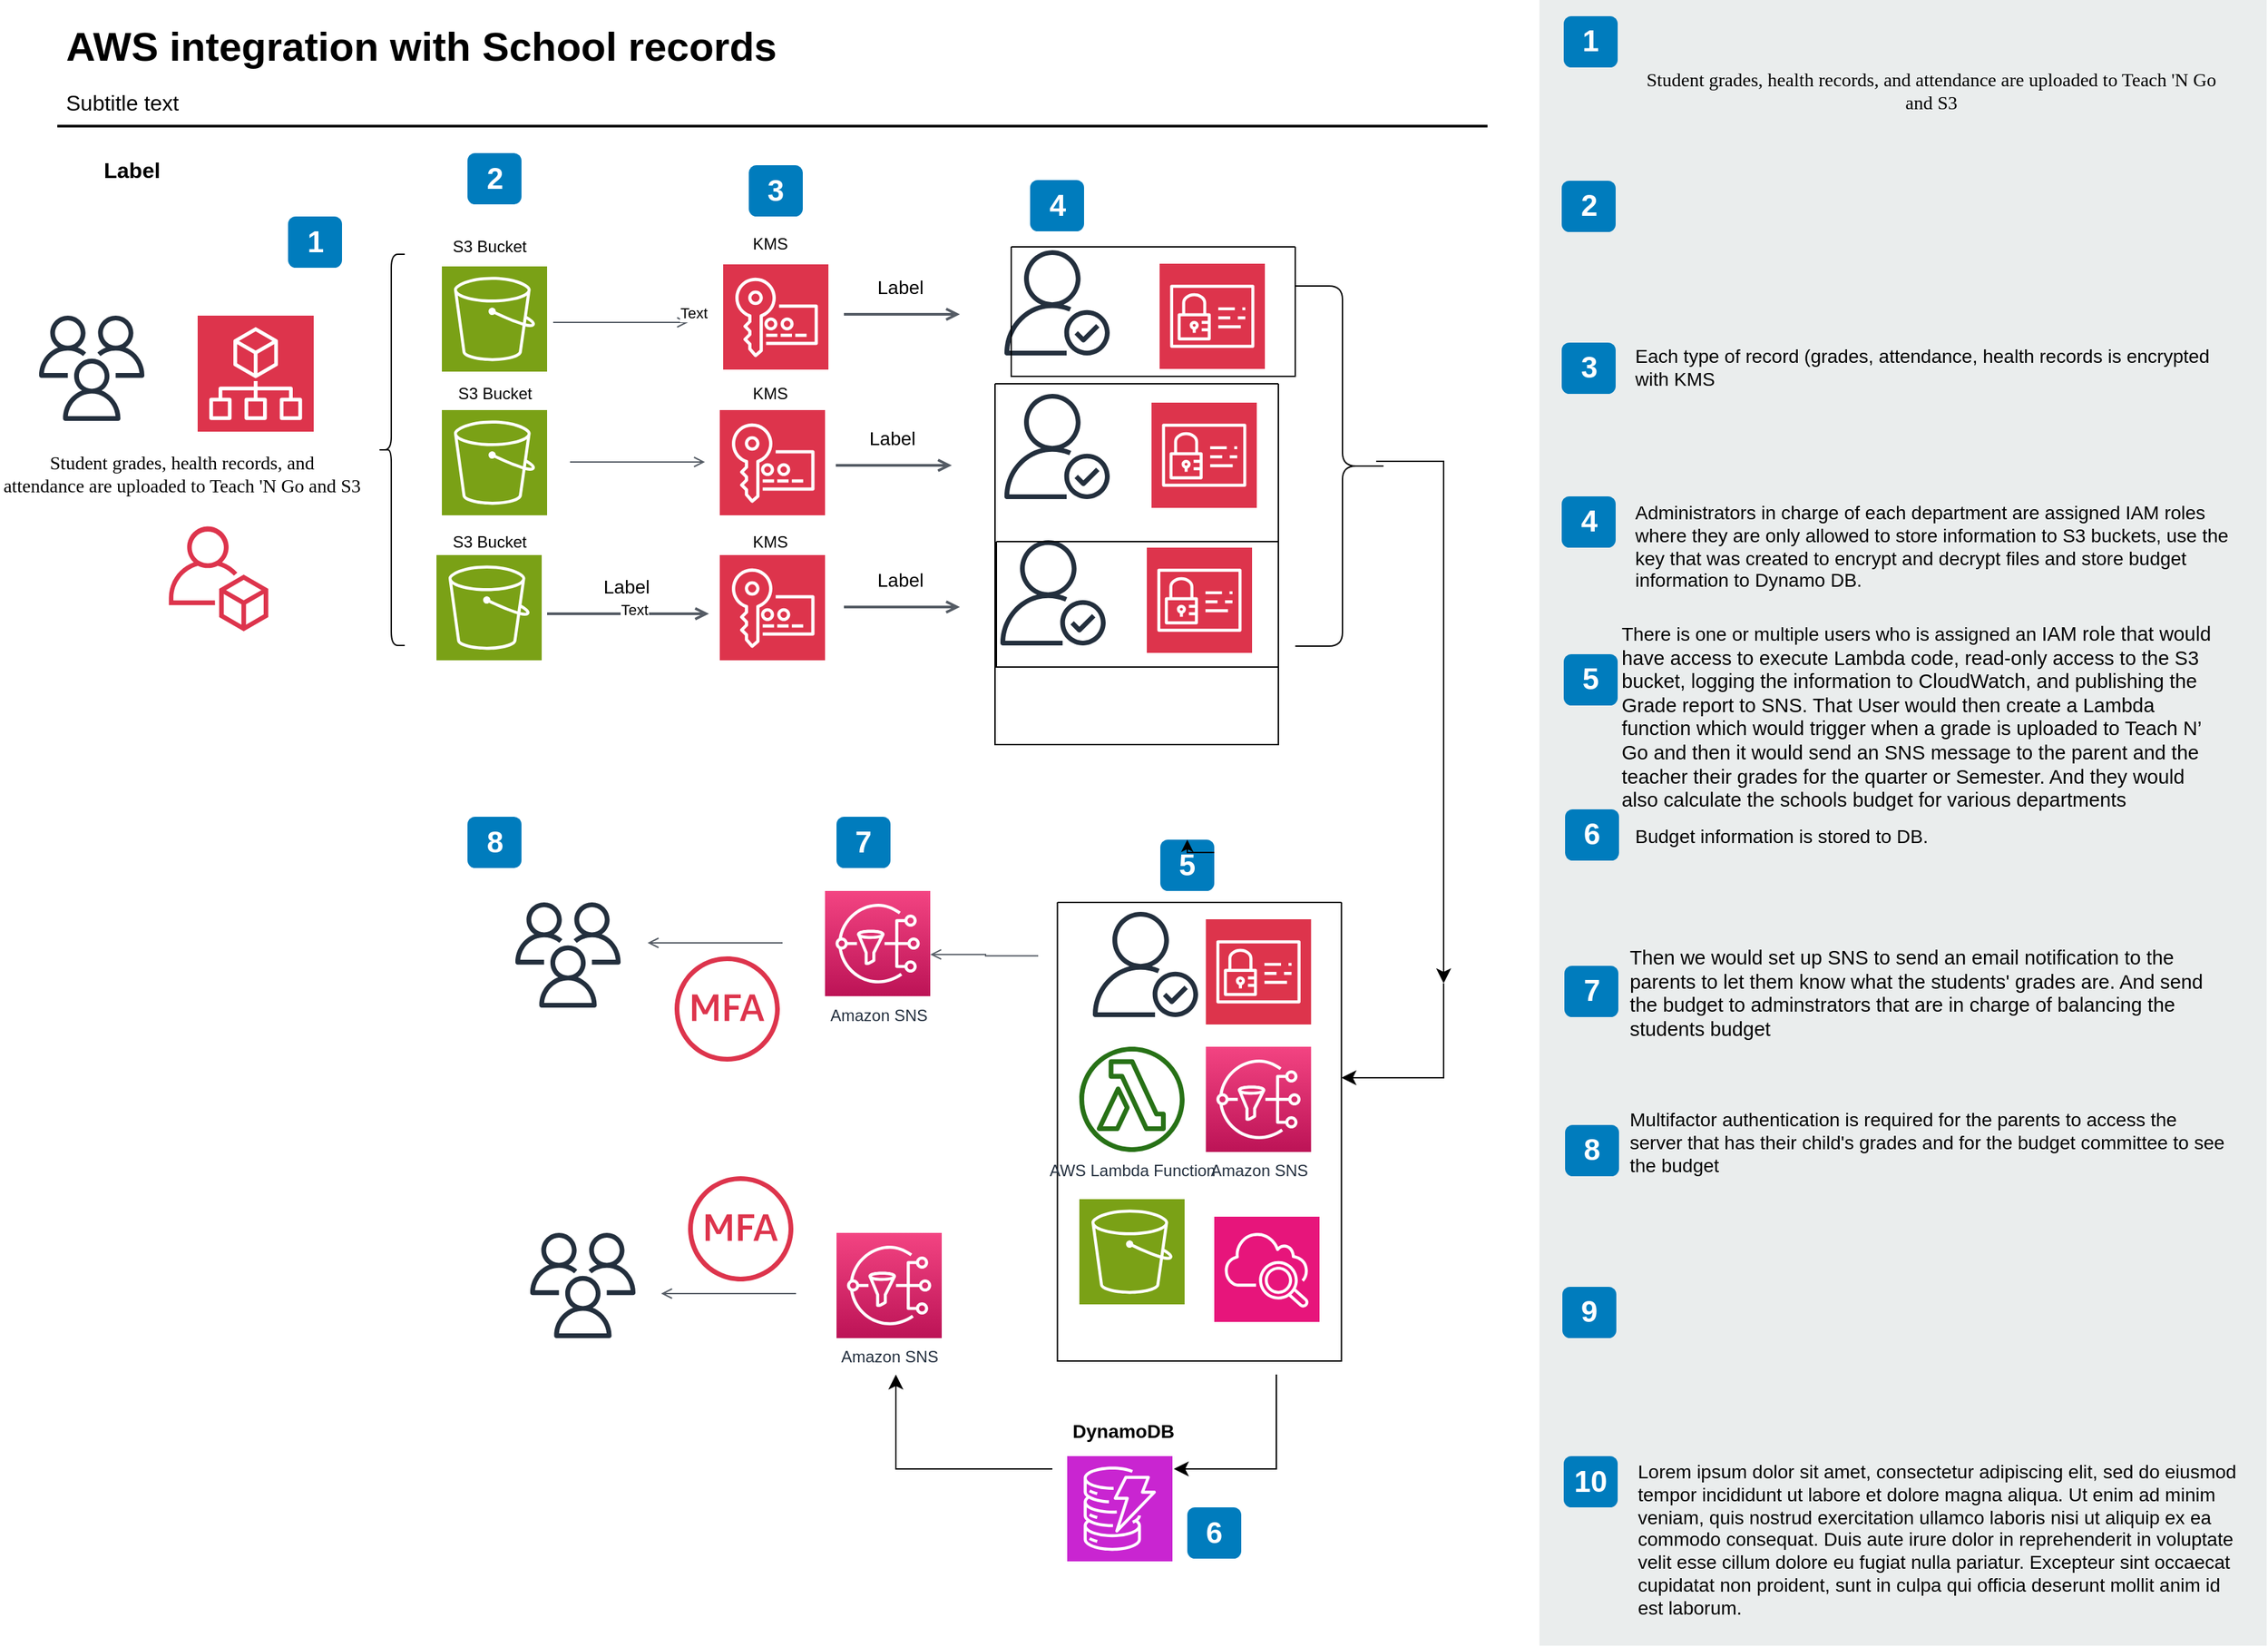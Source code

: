 <mxfile version="24.3.1" type="github">
  <diagram id="Ht1M8jgEwFfnCIfOTk4-" name="Page-1">
    <mxGraphModel dx="1057" dy="593" grid="1" gridSize="10" guides="1" tooltips="1" connect="1" arrows="1" fold="1" page="1" pageScale="1" pageWidth="1169" pageHeight="827" math="0" shadow="0">
      <root>
        <mxCell id="0" />
        <mxCell id="1" parent="0" />
        <mxCell id="-QjtrjUzRDEMRZ5MF8oH-9" value="1" style="rounded=1;whiteSpace=wrap;html=1;fillColor=#007CBD;strokeColor=none;fontColor=#FFFFFF;fontStyle=1;fontSize=22;" parent="1" vertex="1">
          <mxGeometry x="223.5" y="211.5" width="40" height="38" as="geometry" />
        </mxCell>
        <mxCell id="-QjtrjUzRDEMRZ5MF8oH-27" value="2" style="rounded=1;whiteSpace=wrap;html=1;fillColor=#007CBD;strokeColor=none;fontColor=#FFFFFF;fontStyle=1;fontSize=22;" parent="1" vertex="1">
          <mxGeometry x="356.5" y="164.5" width="40" height="38" as="geometry" />
        </mxCell>
        <mxCell id="-QjtrjUzRDEMRZ5MF8oH-29" value="4" style="rounded=1;whiteSpace=wrap;html=1;fillColor=#007CBD;strokeColor=none;fontColor=#FFFFFF;fontStyle=1;fontSize=22;" parent="1" vertex="1">
          <mxGeometry x="773.5" y="184.5" width="40" height="38" as="geometry" />
        </mxCell>
        <mxCell id="-QjtrjUzRDEMRZ5MF8oH-30" value="5" style="rounded=1;whiteSpace=wrap;html=1;fillColor=#007CBD;strokeColor=none;fontColor=#FFFFFF;fontStyle=1;fontSize=22;" parent="1" vertex="1">
          <mxGeometry x="870" y="673.5" width="40" height="38" as="geometry" />
        </mxCell>
        <mxCell id="-QjtrjUzRDEMRZ5MF8oH-31" value="6" style="rounded=1;whiteSpace=wrap;html=1;fillColor=#007CBD;strokeColor=none;fontColor=#FFFFFF;fontStyle=1;fontSize=22;" parent="1" vertex="1">
          <mxGeometry x="890" y="1168.5" width="40" height="38" as="geometry" />
        </mxCell>
        <mxCell id="-QjtrjUzRDEMRZ5MF8oH-32" value="7" style="rounded=1;whiteSpace=wrap;html=1;fillColor=#007CBD;strokeColor=none;fontColor=#FFFFFF;fontStyle=1;fontSize=22;" parent="1" vertex="1">
          <mxGeometry x="630" y="656.5" width="40" height="38" as="geometry" />
        </mxCell>
        <mxCell id="-QjtrjUzRDEMRZ5MF8oH-33" value="8" style="rounded=1;whiteSpace=wrap;html=1;fillColor=#007CBD;strokeColor=none;fontColor=#FFFFFF;fontStyle=1;fontSize=22;" parent="1" vertex="1">
          <mxGeometry x="356.5" y="656.5" width="40" height="38" as="geometry" />
        </mxCell>
        <mxCell id="-QjtrjUzRDEMRZ5MF8oH-47" value="AWS integration with School records" style="text;html=1;resizable=0;points=[];autosize=1;align=left;verticalAlign=top;spacingTop=-4;fontSize=30;fontStyle=1" parent="1" vertex="1">
          <mxGeometry x="56.5" y="64.5" width="510" height="40" as="geometry" />
        </mxCell>
        <mxCell id="-QjtrjUzRDEMRZ5MF8oH-48" value="Subtitle text&lt;br style=&quot;font-size: 16px&quot;&gt;" style="text;html=1;resizable=0;points=[];autosize=1;align=left;verticalAlign=top;spacingTop=-4;fontSize=16;" parent="1" vertex="1">
          <mxGeometry x="56.5" y="114.5" width="100" height="20" as="geometry" />
        </mxCell>
        <mxCell id="-QjtrjUzRDEMRZ5MF8oH-49" value="Label" style="text;html=1;resizable=0;points=[];autosize=1;align=left;verticalAlign=top;spacingTop=-4;fontSize=16;fontStyle=1" parent="1" vertex="1">
          <mxGeometry x="84.5" y="164.5" width="50" height="20" as="geometry" />
        </mxCell>
        <mxCell id="SCVMTBWpLvtzJIhz15lM-1" value="" style="line;strokeWidth=2;html=1;fontSize=14;" parent="1" vertex="1">
          <mxGeometry x="52.5" y="139.5" width="1060" height="10" as="geometry" />
        </mxCell>
        <mxCell id="SCVMTBWpLvtzJIhz15lM-2" value="&lt;span&gt;DynamoDB&lt;/span&gt;" style="text;html=1;resizable=0;points=[];autosize=1;align=left;verticalAlign=top;spacingTop=-4;fontSize=14;fontStyle=1" parent="1" vertex="1">
          <mxGeometry x="802.5" y="1100.5" width="100" height="20" as="geometry" />
        </mxCell>
        <mxCell id="SCVMTBWpLvtzJIhz15lM-5" value="" style="shape=curlyBracket;whiteSpace=wrap;html=1;rounded=1;fontSize=14;" parent="1" vertex="1">
          <mxGeometry x="290" y="239.5" width="20" height="290" as="geometry" />
        </mxCell>
        <mxCell id="SCVMTBWpLvtzJIhz15lM-20" value="&lt;span&gt;Label&lt;/span&gt;" style="edgeStyle=orthogonalEdgeStyle;html=1;endArrow=open;elbow=vertical;startArrow=none;endFill=0;strokeColor=#545B64;rounded=0;fontSize=14;strokeWidth=2;" parent="1" edge="1">
          <mxGeometry x="-0.037" y="20" width="100" relative="1" as="geometry">
            <mxPoint x="635.5" y="284" as="sourcePoint" />
            <mxPoint x="721.5" y="284" as="targetPoint" />
            <mxPoint as="offset" />
            <Array as="points">
              <mxPoint x="677" y="284.5" />
              <mxPoint x="677" y="284.5" />
            </Array>
          </mxGeometry>
        </mxCell>
        <mxCell id="7OVz4w7n9kzEPWy-4BBC-3" value="" style="rounded=0;whiteSpace=wrap;html=1;fillColor=#EAEDED;fontSize=22;fontColor=#FFFFFF;strokeColor=none;labelBackgroundColor=none;" parent="1" vertex="1">
          <mxGeometry x="1151" y="51" width="539" height="1220" as="geometry" />
        </mxCell>
        <mxCell id="7OVz4w7n9kzEPWy-4BBC-4" value="1" style="rounded=1;whiteSpace=wrap;html=1;fillColor=#007CBD;strokeColor=none;fontColor=#FFFFFF;fontStyle=1;fontSize=22;labelBackgroundColor=none;" parent="1" vertex="1">
          <mxGeometry x="1169" y="63" width="40" height="38" as="geometry" />
        </mxCell>
        <mxCell id="7OVz4w7n9kzEPWy-4BBC-5" value="2" style="rounded=1;whiteSpace=wrap;html=1;fillColor=#007CBD;strokeColor=none;fontColor=#FFFFFF;fontStyle=1;fontSize=22;labelBackgroundColor=none;" parent="1" vertex="1">
          <mxGeometry x="1167.5" y="185" width="40" height="38" as="geometry" />
        </mxCell>
        <mxCell id="7OVz4w7n9kzEPWy-4BBC-6" value="3" style="rounded=1;whiteSpace=wrap;html=1;fillColor=#007CBD;strokeColor=none;fontColor=#FFFFFF;fontStyle=1;fontSize=22;labelBackgroundColor=none;" parent="1" vertex="1">
          <mxGeometry x="1167.5" y="305" width="40" height="38" as="geometry" />
        </mxCell>
        <mxCell id="7OVz4w7n9kzEPWy-4BBC-7" value="4" style="rounded=1;whiteSpace=wrap;html=1;fillColor=#007CBD;strokeColor=none;fontColor=#FFFFFF;fontStyle=1;fontSize=22;labelBackgroundColor=none;" parent="1" vertex="1">
          <mxGeometry x="1167.5" y="419" width="40" height="38" as="geometry" />
        </mxCell>
        <mxCell id="7OVz4w7n9kzEPWy-4BBC-8" value="5" style="rounded=1;whiteSpace=wrap;html=1;fillColor=#007CBD;strokeColor=none;fontColor=#FFFFFF;fontStyle=1;fontSize=22;labelBackgroundColor=none;" parent="1" vertex="1">
          <mxGeometry x="1169" y="536" width="40" height="38" as="geometry" />
        </mxCell>
        <mxCell id="7OVz4w7n9kzEPWy-4BBC-9" value="6" style="rounded=1;whiteSpace=wrap;html=1;fillColor=#007CBD;strokeColor=none;fontColor=#FFFFFF;fontStyle=1;fontSize=22;labelBackgroundColor=none;" parent="1" vertex="1">
          <mxGeometry x="1170" y="651" width="40" height="38" as="geometry" />
        </mxCell>
        <mxCell id="7OVz4w7n9kzEPWy-4BBC-10" value="7" style="rounded=1;whiteSpace=wrap;html=1;fillColor=#007CBD;strokeColor=none;fontColor=#FFFFFF;fontStyle=1;fontSize=22;labelBackgroundColor=none;" parent="1" vertex="1">
          <mxGeometry x="1169.5" y="767" width="40" height="38" as="geometry" />
        </mxCell>
        <mxCell id="7OVz4w7n9kzEPWy-4BBC-11" value="8" style="rounded=1;whiteSpace=wrap;html=1;fillColor=#007CBD;strokeColor=none;fontColor=#FFFFFF;fontStyle=1;fontSize=22;labelBackgroundColor=none;" parent="1" vertex="1">
          <mxGeometry x="1170" y="885" width="40" height="38" as="geometry" />
        </mxCell>
        <mxCell id="7OVz4w7n9kzEPWy-4BBC-12" value="9" style="rounded=1;whiteSpace=wrap;html=1;fillColor=#007CBD;strokeColor=none;fontColor=#FFFFFF;fontStyle=1;fontSize=22;labelBackgroundColor=none;" parent="1" vertex="1">
          <mxGeometry x="1168" y="1005" width="40" height="38" as="geometry" />
        </mxCell>
        <mxCell id="7OVz4w7n9kzEPWy-4BBC-15" value="&lt;span&gt;Each type of record (grades, attendance, health records is encrypted with KMS&lt;/span&gt;" style="text;html=1;align=left;verticalAlign=top;spacingTop=-4;fontSize=14;labelBackgroundColor=none;whiteSpace=wrap;" parent="1" vertex="1">
          <mxGeometry x="1219.5" y="303.5" width="450" height="117" as="geometry" />
        </mxCell>
        <mxCell id="7OVz4w7n9kzEPWy-4BBC-16" value="&lt;span&gt;Administrators in charge of each department are assigned IAM roles where they are only allowed to store information to S3 buckets, use the key that was created to encrypt and decrypt files and store budget information to Dynamo DB.&lt;/span&gt;" style="text;html=1;align=left;verticalAlign=top;spacingTop=-4;fontSize=14;labelBackgroundColor=none;whiteSpace=wrap;" parent="1" vertex="1">
          <mxGeometry x="1219.5" y="419.5" width="450" height="121" as="geometry" />
        </mxCell>
        <mxCell id="7OVz4w7n9kzEPWy-4BBC-17" value="&lt;span&gt;Budget information is stored to DB.&lt;/span&gt;" style="text;html=1;align=left;verticalAlign=top;spacingTop=-4;fontSize=14;labelBackgroundColor=none;whiteSpace=wrap;" parent="1" vertex="1">
          <mxGeometry x="1219.5" y="660" width="449" height="114" as="geometry" />
        </mxCell>
        <mxCell id="7OVz4w7n9kzEPWy-4BBC-18" value="There is one or multiple users who is assigned an&amp;nbsp;&lt;span id=&quot;docs-internal-guid-9d03e8c9-7fff-0f1d-37c6-6a2b782afc71&quot;&gt;&lt;span style=&quot;font-size: 11pt; font-family: Arial, sans-serif; background-color: transparent; font-variant-numeric: normal; font-variant-east-asian: normal; font-variant-alternates: normal; font-variant-position: normal; vertical-align: baseline; white-space-collapse: preserve;&quot;&gt;IAM role that would have access to execute Lambda code, read-only access to the S3 bucket, logging the information to CloudWatch, and publishing the Grade report to SNS. &lt;span id=&quot;docs-internal-guid-1c9a9f3d-7fff-fb77-c854-c5d0d0dee06a&quot;&gt;&lt;span style=&quot;font-size: 11pt; background-color: transparent; font-variant-numeric: normal; font-variant-east-asian: normal; font-variant-alternates: normal; font-variant-position: normal; vertical-align: baseline;&quot;&gt;That User would then create a Lambda function which would trigger when a grade is uploaded to Teach N’ Go and then it would send an SNS message to the parent and the teacher their grades for the quarter or Semester. And they would also calculate the schools budget for various departments&lt;/span&gt;&lt;/span&gt;&lt;/span&gt;&lt;/span&gt;" style="text;html=1;align=left;verticalAlign=top;spacingTop=-4;fontSize=14;labelBackgroundColor=none;whiteSpace=wrap;" parent="1" vertex="1">
          <mxGeometry x="1210" y="510" width="450" height="118" as="geometry" />
        </mxCell>
        <mxCell id="7OVz4w7n9kzEPWy-4BBC-20" value="&lt;span id=&quot;docs-internal-guid-ead13b4b-7fff-2b73-a503-989348826185&quot;&gt;&lt;span style=&quot;font-size: 11pt; font-family: Arial, sans-serif; background-color: transparent; font-variant-numeric: normal; font-variant-east-asian: normal; font-variant-alternates: normal; font-variant-position: normal; vertical-align: baseline; white-space-collapse: preserve;&quot;&gt;Then we would set up SNS to send an email notification to the parents to let them know what the students&#39; grades are. And send the budget to adminstrators that are in charge of balancing the students budget&lt;/span&gt;&lt;/span&gt;" style="text;html=1;align=left;verticalAlign=top;spacingTop=-4;fontSize=14;labelBackgroundColor=none;whiteSpace=wrap;" parent="1" vertex="1">
          <mxGeometry x="1216.25" y="750" width="449" height="124" as="geometry" />
        </mxCell>
        <mxCell id="7OVz4w7n9kzEPWy-4BBC-21" value="&lt;span&gt;Multifactor authentication is required for the parents to access the server that has their child&#39;s grades and for the budget committee to see the budget&lt;/span&gt;" style="text;html=1;align=left;verticalAlign=top;spacingTop=-4;fontSize=14;labelBackgroundColor=none;whiteSpace=wrap;" parent="1" vertex="1">
          <mxGeometry x="1216.25" y="870" width="449" height="115" as="geometry" />
        </mxCell>
        <mxCell id="7OVz4w7n9kzEPWy-4BBC-22" value="10" style="rounded=1;whiteSpace=wrap;html=1;fillColor=#007CBD;strokeColor=none;fontColor=#FFFFFF;fontStyle=1;fontSize=22;labelBackgroundColor=none;" parent="1" vertex="1">
          <mxGeometry x="1169" y="1130.5" width="40" height="38" as="geometry" />
        </mxCell>
        <mxCell id="7OVz4w7n9kzEPWy-4BBC-23" value="&lt;span&gt;Lorem ipsum dolor sit amet, consectetur adipiscing elit, sed do eiusmod tempor incididunt ut labore et dolore magna aliqua. Ut enim ad minim veniam, quis nostrud exercitation ullamco laboris nisi ut aliquip ex ea commodo consequat. Duis aute irure dolor in reprehenderit in voluptate velit esse cillum dolore eu fugiat nulla pariatur. Excepteur sint occaecat cupidatat non proident, sunt in culpa qui officia deserunt mollit anim id est laborum.&lt;/span&gt;&lt;br&gt;" style="text;html=1;align=left;verticalAlign=top;spacingTop=-4;fontSize=14;labelBackgroundColor=none;whiteSpace=wrap;" parent="1" vertex="1">
          <mxGeometry x="1221.5" y="1131" width="449" height="115" as="geometry" />
        </mxCell>
        <mxCell id="c9g79a5qnkEs5CTZnJuC-1" value="" style="sketch=0;outlineConnect=0;fontColor=#232F3E;gradientColor=none;fillColor=#232F3D;strokeColor=none;dashed=0;verticalLabelPosition=bottom;verticalAlign=top;align=center;html=1;fontSize=12;fontStyle=0;aspect=fixed;pointerEvents=1;shape=mxgraph.aws4.users;" vertex="1" parent="1">
          <mxGeometry x="39" y="285" width="78" height="78" as="geometry" />
        </mxCell>
        <mxCell id="c9g79a5qnkEs5CTZnJuC-2" value="" style="sketch=0;outlineConnect=0;fontColor=#232F3E;gradientColor=none;fillColor=#232F3D;strokeColor=none;dashed=0;verticalLabelPosition=bottom;verticalAlign=top;align=center;html=1;fontSize=12;fontStyle=0;aspect=fixed;pointerEvents=1;shape=mxgraph.aws4.authenticated_user;" vertex="1" parent="1">
          <mxGeometry x="754.5" y="236.5" width="78" height="78" as="geometry" />
        </mxCell>
        <mxCell id="c9g79a5qnkEs5CTZnJuC-3" value="&lt;font style=&quot;font-size: 14px;&quot; face=&quot;Times New Roman&quot;&gt;Student grades,&amp;nbsp;&lt;span style=&quot;&quot; id=&quot;docs-internal-guid-77e3eec1-7fff-9166-8cb8-4880b1118c94&quot;&gt;&lt;span style=&quot;background-color: transparent; font-variant-numeric: normal; font-variant-east-asian: normal; font-variant-alternates: normal; font-variant-position: normal; vertical-align: baseline; white-space-collapse: preserve;&quot;&gt;health records, and attendance&lt;/span&gt;&lt;/span&gt;&amp;nbsp;are uploaded to Teach &#39;N Go and S3&lt;/font&gt;" style="text;strokeColor=none;align=center;fillColor=none;html=1;verticalAlign=middle;whiteSpace=wrap;rounded=0;" vertex="1" parent="1">
          <mxGeometry x="10" y="377.5" width="270" height="50" as="geometry" />
        </mxCell>
        <mxCell id="c9g79a5qnkEs5CTZnJuC-4" value="" style="sketch=0;points=[[0,0,0],[0.25,0,0],[0.5,0,0],[0.75,0,0],[1,0,0],[0,1,0],[0.25,1,0],[0.5,1,0],[0.75,1,0],[1,1,0],[0,0.25,0],[0,0.5,0],[0,0.75,0],[1,0.25,0],[1,0.5,0],[1,0.75,0]];outlineConnect=0;fontColor=#232F3E;fillColor=#C925D1;strokeColor=#ffffff;dashed=0;verticalLabelPosition=bottom;verticalAlign=top;align=center;html=1;fontSize=12;fontStyle=0;aspect=fixed;shape=mxgraph.aws4.resourceIcon;resIcon=mxgraph.aws4.dynamodb;" vertex="1" parent="1">
          <mxGeometry x="801" y="1130.5" width="78" height="78" as="geometry" />
        </mxCell>
        <mxCell id="c9g79a5qnkEs5CTZnJuC-5" value="" style="sketch=0;points=[[0,0,0],[0.25,0,0],[0.5,0,0],[0.75,0,0],[1,0,0],[0,1,0],[0.25,1,0],[0.5,1,0],[0.75,1,0],[1,1,0],[0,0.25,0],[0,0.5,0],[0,0.75,0],[1,0.25,0],[1,0.5,0],[1,0.75,0]];outlineConnect=0;fontColor=#232F3E;fillColor=#7AA116;strokeColor=#ffffff;dashed=0;verticalLabelPosition=bottom;verticalAlign=top;align=center;html=1;fontSize=12;fontStyle=0;aspect=fixed;shape=mxgraph.aws4.resourceIcon;resIcon=mxgraph.aws4.s3;" vertex="1" parent="1">
          <mxGeometry x="337.5" y="355" width="78" height="78" as="geometry" />
        </mxCell>
        <mxCell id="c9g79a5qnkEs5CTZnJuC-6" value="S3 Bucket" style="text;strokeColor=none;align=center;fillColor=none;html=1;verticalAlign=middle;whiteSpace=wrap;rounded=0;" vertex="1" parent="1">
          <mxGeometry x="342.5" y="437.5" width="60" height="30" as="geometry" />
        </mxCell>
        <mxCell id="c9g79a5qnkEs5CTZnJuC-7" value="" style="sketch=0;points=[[0,0,0],[0.25,0,0],[0.5,0,0],[0.75,0,0],[1,0,0],[0,1,0],[0.25,1,0],[0.5,1,0],[0.75,1,0],[1,1,0],[0,0.25,0],[0,0.5,0],[0,0.75,0],[1,0.25,0],[1,0.5,0],[1,0.75,0]];outlineConnect=0;fontColor=#232F3E;fillColor=#DD344C;strokeColor=#ffffff;dashed=0;verticalLabelPosition=bottom;verticalAlign=top;align=center;html=1;fontSize=12;fontStyle=0;aspect=fixed;shape=mxgraph.aws4.resourceIcon;resIcon=mxgraph.aws4.key_management_service;" vertex="1" parent="1">
          <mxGeometry x="546" y="247" width="78" height="78" as="geometry" />
        </mxCell>
        <mxCell id="c9g79a5qnkEs5CTZnJuC-8" value="" style="sketch=0;points=[[0,0,0],[0.25,0,0],[0.5,0,0],[0.75,0,0],[1,0,0],[0,1,0],[0.25,1,0],[0.5,1,0],[0.75,1,0],[1,1,0],[0,0.25,0],[0,0.5,0],[0,0.75,0],[1,0.25,0],[1,0.5,0],[1,0.75,0]];outlineConnect=0;fontColor=#232F3E;fillColor=#DD344C;strokeColor=#ffffff;dashed=0;verticalLabelPosition=bottom;verticalAlign=top;align=center;html=1;fontSize=12;fontStyle=0;aspect=fixed;shape=mxgraph.aws4.resourceIcon;resIcon=mxgraph.aws4.organizations;" vertex="1" parent="1">
          <mxGeometry x="156.5" y="285" width="86" height="86" as="geometry" />
        </mxCell>
        <mxCell id="c9g79a5qnkEs5CTZnJuC-9" value="KMS" style="text;strokeColor=none;align=center;fillColor=none;html=1;verticalAlign=middle;whiteSpace=wrap;rounded=0;" vertex="1" parent="1">
          <mxGeometry x="550.5" y="437.5" width="60" height="30" as="geometry" />
        </mxCell>
        <mxCell id="c9g79a5qnkEs5CTZnJuC-11" value="" style="sketch=0;points=[[0,0,0],[0.25,0,0],[0.5,0,0],[0.75,0,0],[1,0,0],[0,1,0],[0.25,1,0],[0.5,1,0],[0.75,1,0],[1,1,0],[0,0.25,0],[0,0.5,0],[0,0.75,0],[1,0.25,0],[1,0.5,0],[1,0.75,0]];outlineConnect=0;fontColor=#232F3E;fillColor=#DD344C;strokeColor=#ffffff;dashed=0;verticalLabelPosition=bottom;verticalAlign=top;align=center;html=1;fontSize=12;fontStyle=0;aspect=fixed;shape=mxgraph.aws4.resourceIcon;resIcon=mxgraph.aws4.key_management_service;" vertex="1" parent="1">
          <mxGeometry x="543.5" y="355" width="78" height="78" as="geometry" />
        </mxCell>
        <mxCell id="c9g79a5qnkEs5CTZnJuC-12" value="" style="sketch=0;points=[[0,0,0],[0.25,0,0],[0.5,0,0],[0.75,0,0],[1,0,0],[0,1,0],[0.25,1,0],[0.5,1,0],[0.75,1,0],[1,1,0],[0,0.25,0],[0,0.5,0],[0,0.75,0],[1,0.25,0],[1,0.5,0],[1,0.75,0]];outlineConnect=0;fontColor=#232F3E;fillColor=#7AA116;strokeColor=#ffffff;dashed=0;verticalLabelPosition=bottom;verticalAlign=top;align=center;html=1;fontSize=12;fontStyle=0;aspect=fixed;shape=mxgraph.aws4.resourceIcon;resIcon=mxgraph.aws4.s3;" vertex="1" parent="1">
          <mxGeometry x="337.5" y="248.5" width="78" height="78" as="geometry" />
        </mxCell>
        <mxCell id="c9g79a5qnkEs5CTZnJuC-13" value="" style="sketch=0;points=[[0,0,0],[0.25,0,0],[0.5,0,0],[0.75,0,0],[1,0,0],[0,1,0],[0.25,1,0],[0.5,1,0],[0.75,1,0],[1,1,0],[0,0.25,0],[0,0.5,0],[0,0.75,0],[1,0.25,0],[1,0.5,0],[1,0.75,0]];outlineConnect=0;fontColor=#232F3E;fillColor=#7AA116;strokeColor=#ffffff;dashed=0;verticalLabelPosition=bottom;verticalAlign=top;align=center;html=1;fontSize=12;fontStyle=0;aspect=fixed;shape=mxgraph.aws4.resourceIcon;resIcon=mxgraph.aws4.s3;" vertex="1" parent="1">
          <mxGeometry x="333.5" y="462.5" width="78" height="78" as="geometry" />
        </mxCell>
        <mxCell id="c9g79a5qnkEs5CTZnJuC-17" value="S3 Bucket" style="text;strokeColor=none;align=center;fillColor=none;html=1;verticalAlign=middle;whiteSpace=wrap;rounded=0;" vertex="1" parent="1">
          <mxGeometry x="346.5" y="327.5" width="60" height="30" as="geometry" />
        </mxCell>
        <mxCell id="c9g79a5qnkEs5CTZnJuC-18" value="S3 Bucket" style="text;strokeColor=none;align=center;fillColor=none;html=1;verticalAlign=middle;whiteSpace=wrap;rounded=0;" vertex="1" parent="1">
          <mxGeometry x="342.5" y="218.5" width="60" height="30" as="geometry" />
        </mxCell>
        <mxCell id="c9g79a5qnkEs5CTZnJuC-19" value="" style="sketch=0;points=[[0,0,0],[0.25,0,0],[0.5,0,0],[0.75,0,0],[1,0,0],[0,1,0],[0.25,1,0],[0.5,1,0],[0.75,1,0],[1,1,0],[0,0.25,0],[0,0.5,0],[0,0.75,0],[1,0.25,0],[1,0.5,0],[1,0.75,0]];outlineConnect=0;fontColor=#232F3E;fillColor=#DD344C;strokeColor=#ffffff;dashed=0;verticalLabelPosition=bottom;verticalAlign=top;align=center;html=1;fontSize=12;fontStyle=0;aspect=fixed;shape=mxgraph.aws4.resourceIcon;resIcon=mxgraph.aws4.key_management_service;" vertex="1" parent="1">
          <mxGeometry x="543.5" y="462.5" width="78" height="78" as="geometry" />
        </mxCell>
        <mxCell id="c9g79a5qnkEs5CTZnJuC-21" value="KMS" style="text;strokeColor=none;align=center;fillColor=none;html=1;verticalAlign=middle;whiteSpace=wrap;rounded=0;" vertex="1" parent="1">
          <mxGeometry x="550.5" y="327.5" width="60" height="30" as="geometry" />
        </mxCell>
        <mxCell id="c9g79a5qnkEs5CTZnJuC-22" value="KMS" style="text;strokeColor=none;align=center;fillColor=none;html=1;verticalAlign=middle;whiteSpace=wrap;rounded=0;" vertex="1" parent="1">
          <mxGeometry x="550.5" y="217" width="60" height="30" as="geometry" />
        </mxCell>
        <mxCell id="c9g79a5qnkEs5CTZnJuC-23" value="" style="edgeStyle=orthogonalEdgeStyle;html=1;endArrow=open;elbow=vertical;startArrow=none;endFill=0;strokeColor=#545B64;rounded=0;" edge="1" parent="1">
          <mxGeometry width="100" relative="1" as="geometry">
            <mxPoint x="432.5" y="393.5" as="sourcePoint" />
            <mxPoint x="532.5" y="393.5" as="targetPoint" />
          </mxGeometry>
        </mxCell>
        <mxCell id="c9g79a5qnkEs5CTZnJuC-24" value="" style="edgeStyle=orthogonalEdgeStyle;html=1;endArrow=open;elbow=vertical;startArrow=none;endFill=0;strokeColor=#545B64;rounded=0;" edge="1" parent="1">
          <mxGeometry width="100" relative="1" as="geometry">
            <mxPoint x="420" y="290" as="sourcePoint" />
            <mxPoint x="520" y="290" as="targetPoint" />
          </mxGeometry>
        </mxCell>
        <mxCell id="c9g79a5qnkEs5CTZnJuC-25" value="Text" style="edgeLabel;html=1;align=center;verticalAlign=middle;resizable=0;points=[];" vertex="1" connectable="0" parent="c9g79a5qnkEs5CTZnJuC-24">
          <mxGeometry x="1" y="8" relative="1" as="geometry">
            <mxPoint x="4" y="1" as="offset" />
          </mxGeometry>
        </mxCell>
        <mxCell id="c9g79a5qnkEs5CTZnJuC-28" value="&lt;span&gt;Label&lt;/span&gt;" style="edgeStyle=orthogonalEdgeStyle;html=1;endArrow=open;elbow=vertical;startArrow=none;endFill=0;strokeColor=#545B64;rounded=0;fontSize=14;strokeWidth=2;" edge="1" parent="1">
          <mxGeometry x="-0.037" y="20" width="100" relative="1" as="geometry">
            <mxPoint x="415.5" y="506" as="sourcePoint" />
            <mxPoint x="535.5" y="506" as="targetPoint" />
            <mxPoint as="offset" />
          </mxGeometry>
        </mxCell>
        <mxCell id="c9g79a5qnkEs5CTZnJuC-29" value="Text" style="edgeLabel;html=1;align=center;verticalAlign=middle;resizable=0;points=[];" vertex="1" connectable="0" parent="c9g79a5qnkEs5CTZnJuC-28">
          <mxGeometry x="0.075" y="3" relative="1" as="geometry">
            <mxPoint as="offset" />
          </mxGeometry>
        </mxCell>
        <mxCell id="c9g79a5qnkEs5CTZnJuC-30" value="&lt;span&gt;Label&lt;/span&gt;" style="edgeStyle=orthogonalEdgeStyle;html=1;endArrow=open;elbow=vertical;startArrow=none;endFill=0;strokeColor=#545B64;rounded=0;fontSize=14;strokeWidth=2;" edge="1" parent="1">
          <mxGeometry x="-0.037" y="20" width="100" relative="1" as="geometry">
            <mxPoint x="635.5" y="501" as="sourcePoint" />
            <mxPoint x="721.5" y="501" as="targetPoint" />
            <mxPoint as="offset" />
            <Array as="points">
              <mxPoint x="677" y="501.5" />
              <mxPoint x="677" y="501.5" />
            </Array>
          </mxGeometry>
        </mxCell>
        <mxCell id="c9g79a5qnkEs5CTZnJuC-31" value="&lt;span&gt;Label&lt;/span&gt;" style="edgeStyle=orthogonalEdgeStyle;html=1;endArrow=open;elbow=vertical;startArrow=none;endFill=0;strokeColor=#545B64;rounded=0;fontSize=14;strokeWidth=2;" edge="1" parent="1">
          <mxGeometry x="-0.037" y="20" width="100" relative="1" as="geometry">
            <mxPoint x="629.5" y="396" as="sourcePoint" />
            <mxPoint x="715.5" y="396" as="targetPoint" />
            <mxPoint as="offset" />
            <Array as="points">
              <mxPoint x="670" y="396" />
              <mxPoint x="670" y="396" />
            </Array>
          </mxGeometry>
        </mxCell>
        <mxCell id="-QjtrjUzRDEMRZ5MF8oH-28" value="3" style="rounded=1;whiteSpace=wrap;html=1;fillColor=#007CBD;strokeColor=none;fontColor=#FFFFFF;fontStyle=1;fontSize=22;" parent="1" vertex="1">
          <mxGeometry x="565" y="173.5" width="40" height="38" as="geometry" />
        </mxCell>
        <mxCell id="c9g79a5qnkEs5CTZnJuC-33" value="" style="sketch=0;outlineConnect=0;fontColor=#232F3E;gradientColor=none;fillColor=#232F3D;strokeColor=none;dashed=0;verticalLabelPosition=bottom;verticalAlign=top;align=center;html=1;fontSize=12;fontStyle=0;aspect=fixed;pointerEvents=1;shape=mxgraph.aws4.authenticated_user;" vertex="1" parent="1">
          <mxGeometry x="754.5" y="343" width="78" height="78" as="geometry" />
        </mxCell>
        <mxCell id="c9g79a5qnkEs5CTZnJuC-34" value="" style="sketch=0;outlineConnect=0;fontColor=#232F3E;gradientColor=none;fillColor=#232F3D;strokeColor=none;dashed=0;verticalLabelPosition=bottom;verticalAlign=top;align=center;html=1;fontSize=12;fontStyle=0;aspect=fixed;pointerEvents=1;shape=mxgraph.aws4.authenticated_user;" vertex="1" parent="1">
          <mxGeometry x="751.5" y="451.5" width="78" height="78" as="geometry" />
        </mxCell>
        <mxCell id="c9g79a5qnkEs5CTZnJuC-38" value="" style="swimlane;startSize=0;" vertex="1" parent="1">
          <mxGeometry x="793.75" y="720" width="210.5" height="340" as="geometry" />
        </mxCell>
        <mxCell id="c9g79a5qnkEs5CTZnJuC-10" value="" style="sketch=0;points=[[0,0,0],[0.25,0,0],[0.5,0,0],[0.75,0,0],[1,0,0],[0,1,0],[0.25,1,0],[0.5,1,0],[0.75,1,0],[1,1,0],[0,0.25,0],[0,0.5,0],[0,0.75,0],[1,0.25,0],[1,0.5,0],[1,0.75,0]];outlineConnect=0;fontColor=#232F3E;fillColor=#DD344C;strokeColor=#ffffff;dashed=0;verticalLabelPosition=bottom;verticalAlign=top;align=center;html=1;fontSize=12;fontStyle=0;aspect=fixed;shape=mxgraph.aws4.resourceIcon;resIcon=mxgraph.aws4.identity_and_access_management;" vertex="1" parent="c9g79a5qnkEs5CTZnJuC-38">
          <mxGeometry x="110" y="12.5" width="78" height="78" as="geometry" />
        </mxCell>
        <mxCell id="c9g79a5qnkEs5CTZnJuC-49" value="" style="sketch=0;outlineConnect=0;fontColor=#232F3E;gradientColor=none;fillColor=#232F3D;strokeColor=none;dashed=0;verticalLabelPosition=bottom;verticalAlign=top;align=center;html=1;fontSize=12;fontStyle=0;aspect=fixed;pointerEvents=1;shape=mxgraph.aws4.authenticated_user;" vertex="1" parent="c9g79a5qnkEs5CTZnJuC-38">
          <mxGeometry x="26.25" y="7" width="78" height="78" as="geometry" />
        </mxCell>
        <mxCell id="-QjtrjUzRDEMRZ5MF8oH-11" value="AWS Lambda Function" style="outlineConnect=0;fontColor=#232F3E;gradientColor=none;fillColor=#277116;strokeColor=none;dashed=0;verticalLabelPosition=bottom;verticalAlign=top;align=center;html=1;fontSize=12;fontStyle=0;aspect=fixed;pointerEvents=1;shape=mxgraph.aws4.lambda_function;" parent="c9g79a5qnkEs5CTZnJuC-38" vertex="1">
          <mxGeometry x="16.25" y="107" width="78" height="78" as="geometry" />
        </mxCell>
        <mxCell id="-QjtrjUzRDEMRZ5MF8oH-24" value="Amazon SNS" style="outlineConnect=0;fontColor=#232F3E;gradientColor=#F34482;gradientDirection=north;fillColor=#BC1356;strokeColor=#ffffff;dashed=0;verticalLabelPosition=bottom;verticalAlign=top;align=center;html=1;fontSize=12;fontStyle=0;aspect=fixed;shape=mxgraph.aws4.resourceIcon;resIcon=mxgraph.aws4.sns;" parent="c9g79a5qnkEs5CTZnJuC-38" vertex="1">
          <mxGeometry x="110" y="107" width="78" height="78" as="geometry" />
        </mxCell>
        <mxCell id="c9g79a5qnkEs5CTZnJuC-52" value="" style="sketch=0;points=[[0,0,0],[0.25,0,0],[0.5,0,0],[0.75,0,0],[1,0,0],[0,1,0],[0.25,1,0],[0.5,1,0],[0.75,1,0],[1,1,0],[0,0.25,0],[0,0.5,0],[0,0.75,0],[1,0.25,0],[1,0.5,0],[1,0.75,0]];outlineConnect=0;fontColor=#232F3E;fillColor=#7AA116;strokeColor=#ffffff;dashed=0;verticalLabelPosition=bottom;verticalAlign=top;align=center;html=1;fontSize=12;fontStyle=0;aspect=fixed;shape=mxgraph.aws4.resourceIcon;resIcon=mxgraph.aws4.s3;" vertex="1" parent="c9g79a5qnkEs5CTZnJuC-38">
          <mxGeometry x="16.25" y="220" width="78" height="78" as="geometry" />
        </mxCell>
        <mxCell id="c9g79a5qnkEs5CTZnJuC-53" value="" style="sketch=0;points=[[0,0,0],[0.25,0,0],[0.5,0,0],[0.75,0,0],[1,0,0],[0,1,0],[0.25,1,0],[0.5,1,0],[0.75,1,0],[1,1,0],[0,0.25,0],[0,0.5,0],[0,0.75,0],[1,0.25,0],[1,0.5,0],[1,0.75,0]];points=[[0,0,0],[0.25,0,0],[0.5,0,0],[0.75,0,0],[1,0,0],[0,1,0],[0.25,1,0],[0.5,1,0],[0.75,1,0],[1,1,0],[0,0.25,0],[0,0.5,0],[0,0.75,0],[1,0.25,0],[1,0.5,0],[1,0.75,0]];outlineConnect=0;fontColor=#232F3E;fillColor=#E7157B;strokeColor=#ffffff;dashed=0;verticalLabelPosition=bottom;verticalAlign=top;align=center;html=1;fontSize=12;fontStyle=0;aspect=fixed;shape=mxgraph.aws4.resourceIcon;resIcon=mxgraph.aws4.cloudwatch_2;" vertex="1" parent="c9g79a5qnkEs5CTZnJuC-38">
          <mxGeometry x="116.25" y="233" width="78" height="78" as="geometry" />
        </mxCell>
        <mxCell id="c9g79a5qnkEs5CTZnJuC-41" value="" style="sketch=0;points=[[0,0,0],[0.25,0,0],[0.5,0,0],[0.75,0,0],[1,0,0],[0,1,0],[0.25,1,0],[0.5,1,0],[0.75,1,0],[1,1,0],[0,0.25,0],[0,0.5,0],[0,0.75,0],[1,0.25,0],[1,0.5,0],[1,0.75,0]];outlineConnect=0;fontColor=#232F3E;fillColor=#DD344C;strokeColor=#ffffff;dashed=0;verticalLabelPosition=bottom;verticalAlign=top;align=center;html=1;fontSize=12;fontStyle=0;aspect=fixed;shape=mxgraph.aws4.resourceIcon;resIcon=mxgraph.aws4.identity_and_access_management;" vertex="1" parent="1">
          <mxGeometry x="863.5" y="349.5" width="78" height="78" as="geometry" />
        </mxCell>
        <mxCell id="c9g79a5qnkEs5CTZnJuC-42" value="" style="sketch=0;points=[[0,0,0],[0.25,0,0],[0.5,0,0],[0.75,0,0],[1,0,0],[0,1,0],[0.25,1,0],[0.5,1,0],[0.75,1,0],[1,1,0],[0,0.25,0],[0,0.5,0],[0,0.75,0],[1,0.25,0],[1,0.5,0],[1,0.75,0]];outlineConnect=0;fontColor=#232F3E;fillColor=#DD344C;strokeColor=#ffffff;dashed=0;verticalLabelPosition=bottom;verticalAlign=top;align=center;html=1;fontSize=12;fontStyle=0;aspect=fixed;shape=mxgraph.aws4.resourceIcon;resIcon=mxgraph.aws4.identity_and_access_management;" vertex="1" parent="1">
          <mxGeometry x="860" y="457" width="78" height="78" as="geometry" />
        </mxCell>
        <mxCell id="c9g79a5qnkEs5CTZnJuC-43" value="" style="swimlane;startSize=0;" vertex="1" parent="1">
          <mxGeometry x="747.5" y="335.5" width="210" height="267.5" as="geometry" />
        </mxCell>
        <mxCell id="c9g79a5qnkEs5CTZnJuC-44" value="" style="swimlane;startSize=0;" vertex="1" parent="c9g79a5qnkEs5CTZnJuC-43">
          <mxGeometry x="1" y="117" width="209" height="93" as="geometry" />
        </mxCell>
        <mxCell id="c9g79a5qnkEs5CTZnJuC-46" value="" style="shape=curlyBracket;whiteSpace=wrap;html=1;rounded=1;flipH=1;labelPosition=right;verticalLabelPosition=middle;align=left;verticalAlign=middle;" vertex="1" parent="1">
          <mxGeometry x="970" y="263" width="70" height="267" as="geometry" />
        </mxCell>
        <mxCell id="c9g79a5qnkEs5CTZnJuC-48" value="" style="edgeStyle=segmentEdgeStyle;endArrow=classic;html=1;curved=0;rounded=0;endSize=8;startSize=8;" edge="1" parent="1">
          <mxGeometry width="50" height="50" relative="1" as="geometry">
            <mxPoint x="1030" y="393" as="sourcePoint" />
            <mxPoint x="1080" y="780" as="targetPoint" />
          </mxGeometry>
        </mxCell>
        <mxCell id="c9g79a5qnkEs5CTZnJuC-50" value="" style="swimlane;startSize=0;" vertex="1" parent="1">
          <mxGeometry x="759.5" y="234" width="210.5" height="96" as="geometry" />
        </mxCell>
        <mxCell id="c9g79a5qnkEs5CTZnJuC-51" value="" style="sketch=0;points=[[0,0,0],[0.25,0,0],[0.5,0,0],[0.75,0,0],[1,0,0],[0,1,0],[0.25,1,0],[0.5,1,0],[0.75,1,0],[1,1,0],[0,0.25,0],[0,0.5,0],[0,0.75,0],[1,0.25,0],[1,0.5,0],[1,0.75,0]];outlineConnect=0;fontColor=#232F3E;fillColor=#DD344C;strokeColor=#ffffff;dashed=0;verticalLabelPosition=bottom;verticalAlign=top;align=center;html=1;fontSize=12;fontStyle=0;aspect=fixed;shape=mxgraph.aws4.resourceIcon;resIcon=mxgraph.aws4.identity_and_access_management;" vertex="1" parent="c9g79a5qnkEs5CTZnJuC-50">
          <mxGeometry x="110" y="12.5" width="78" height="78" as="geometry" />
        </mxCell>
        <mxCell id="c9g79a5qnkEs5CTZnJuC-54" value="Amazon SNS" style="outlineConnect=0;fontColor=#232F3E;gradientColor=#F34482;gradientDirection=north;fillColor=#BC1356;strokeColor=#ffffff;dashed=0;verticalLabelPosition=bottom;verticalAlign=top;align=center;html=1;fontSize=12;fontStyle=0;aspect=fixed;shape=mxgraph.aws4.resourceIcon;resIcon=mxgraph.aws4.sns;" vertex="1" parent="1">
          <mxGeometry x="621.5" y="711.5" width="78" height="78" as="geometry" />
        </mxCell>
        <mxCell id="c9g79a5qnkEs5CTZnJuC-55" value="Amazon SNS" style="outlineConnect=0;fontColor=#232F3E;gradientColor=#F34482;gradientDirection=north;fillColor=#BC1356;strokeColor=#ffffff;dashed=0;verticalLabelPosition=bottom;verticalAlign=top;align=center;html=1;fontSize=12;fontStyle=0;aspect=fixed;shape=mxgraph.aws4.resourceIcon;resIcon=mxgraph.aws4.sns;" vertex="1" parent="1">
          <mxGeometry x="630" y="965" width="78" height="78" as="geometry" />
        </mxCell>
        <mxCell id="c9g79a5qnkEs5CTZnJuC-57" value="" style="edgeStyle=orthogonalEdgeStyle;html=1;endArrow=none;elbow=vertical;startArrow=open;startFill=0;strokeColor=#545B64;rounded=0;" edge="1" parent="1">
          <mxGeometry width="100" relative="1" as="geometry">
            <mxPoint x="490" y="750" as="sourcePoint" />
            <mxPoint x="590" y="750" as="targetPoint" />
          </mxGeometry>
        </mxCell>
        <mxCell id="c9g79a5qnkEs5CTZnJuC-58" value="" style="edgeStyle=orthogonalEdgeStyle;html=1;endArrow=none;elbow=vertical;startArrow=open;startFill=0;strokeColor=#545B64;rounded=0;" edge="1" parent="1">
          <mxGeometry width="100" relative="1" as="geometry">
            <mxPoint x="500" y="1010" as="sourcePoint" />
            <mxPoint x="600" y="1010" as="targetPoint" />
          </mxGeometry>
        </mxCell>
        <mxCell id="c9g79a5qnkEs5CTZnJuC-59" value="" style="sketch=0;outlineConnect=0;fontColor=#232F3E;gradientColor=none;fillColor=#232F3D;strokeColor=none;dashed=0;verticalLabelPosition=bottom;verticalAlign=top;align=center;html=1;fontSize=12;fontStyle=0;aspect=fixed;pointerEvents=1;shape=mxgraph.aws4.users;" vertex="1" parent="1">
          <mxGeometry x="392" y="720" width="78" height="78" as="geometry" />
        </mxCell>
        <mxCell id="c9g79a5qnkEs5CTZnJuC-60" value="" style="sketch=0;outlineConnect=0;fontColor=#232F3E;gradientColor=none;fillColor=#232F3D;strokeColor=none;dashed=0;verticalLabelPosition=bottom;verticalAlign=top;align=center;html=1;fontSize=12;fontStyle=0;aspect=fixed;pointerEvents=1;shape=mxgraph.aws4.users;" vertex="1" parent="1">
          <mxGeometry x="403" y="965" width="78" height="78" as="geometry" />
        </mxCell>
        <mxCell id="c9g79a5qnkEs5CTZnJuC-61" value="" style="sketch=0;outlineConnect=0;fontColor=#232F3E;gradientColor=none;fillColor=#DD344C;strokeColor=none;dashed=0;verticalLabelPosition=bottom;verticalAlign=top;align=center;html=1;fontSize=12;fontStyle=0;aspect=fixed;pointerEvents=1;shape=mxgraph.aws4.mfa_token;" vertex="1" parent="1">
          <mxGeometry x="510" y="760" width="78" height="78" as="geometry" />
        </mxCell>
        <mxCell id="c9g79a5qnkEs5CTZnJuC-62" value="" style="sketch=0;outlineConnect=0;fontColor=#232F3E;gradientColor=none;fillColor=#DD344C;strokeColor=none;dashed=0;verticalLabelPosition=bottom;verticalAlign=top;align=center;html=1;fontSize=12;fontStyle=0;aspect=fixed;pointerEvents=1;shape=mxgraph.aws4.mfa_token;" vertex="1" parent="1">
          <mxGeometry x="520" y="923" width="78" height="78" as="geometry" />
        </mxCell>
        <mxCell id="c9g79a5qnkEs5CTZnJuC-66" value="" style="sketch=0;outlineConnect=0;fontColor=#232F3E;gradientColor=none;fillColor=#DD344C;strokeColor=none;dashed=0;verticalLabelPosition=bottom;verticalAlign=top;align=center;html=1;fontSize=12;fontStyle=0;aspect=fixed;pointerEvents=1;shape=mxgraph.aws4.organizations_account;" vertex="1" parent="1">
          <mxGeometry x="135" y="441" width="74" height="78" as="geometry" />
        </mxCell>
        <mxCell id="c9g79a5qnkEs5CTZnJuC-69" value="&lt;span style=&quot;font-family: &amp;quot;Times New Roman&amp;quot;; font-size: 14px;&quot;&gt;Student grades,&amp;nbsp;&lt;/span&gt;&lt;span style=&quot;font-family: &amp;quot;Times New Roman&amp;quot;; font-size: 14px;&quot; id=&quot;docs-internal-guid-77e3eec1-7fff-9166-8cb8-4880b1118c94&quot;&gt;&lt;span style=&quot;background-color: transparent; font-variant-numeric: normal; font-variant-east-asian: normal; font-variant-alternates: normal; font-variant-position: normal; vertical-align: baseline; white-space-collapse: preserve;&quot;&gt;health records, and attendance&lt;/span&gt;&lt;/span&gt;&lt;span style=&quot;font-family: &amp;quot;Times New Roman&amp;quot;; font-size: 14px;&quot;&gt;&amp;nbsp;are uploaded to Teach &#39;N Go and S3&lt;/span&gt;" style="text;html=1;align=center;verticalAlign=middle;whiteSpace=wrap;rounded=0;" vertex="1" parent="1">
          <mxGeometry x="1221.5" y="67" width="438.5" height="103" as="geometry" />
        </mxCell>
        <mxCell id="c9g79a5qnkEs5CTZnJuC-70" value="" style="edgeStyle=segmentEdgeStyle;endArrow=classic;html=1;curved=0;rounded=0;endSize=8;startSize=8;" edge="1" parent="1" target="c9g79a5qnkEs5CTZnJuC-38">
          <mxGeometry width="50" height="50" relative="1" as="geometry">
            <mxPoint x="1080" y="780" as="sourcePoint" />
            <mxPoint x="1040" y="850" as="targetPoint" />
            <Array as="points">
              <mxPoint x="1080" y="850" />
            </Array>
          </mxGeometry>
        </mxCell>
        <mxCell id="c9g79a5qnkEs5CTZnJuC-71" value="" style="edgeStyle=segmentEdgeStyle;endArrow=classic;html=1;curved=0;rounded=0;endSize=8;startSize=8;" edge="1" parent="1">
          <mxGeometry width="50" height="50" relative="1" as="geometry">
            <mxPoint x="956" y="1070" as="sourcePoint" />
            <mxPoint x="880" y="1140" as="targetPoint" />
            <Array as="points">
              <mxPoint x="956" y="1140" />
            </Array>
          </mxGeometry>
        </mxCell>
        <mxCell id="c9g79a5qnkEs5CTZnJuC-73" value="" style="edgeStyle=segmentEdgeStyle;endArrow=classic;html=1;curved=0;rounded=0;endSize=8;startSize=8;" edge="1" parent="1">
          <mxGeometry width="50" height="50" relative="1" as="geometry">
            <mxPoint x="790" y="1140" as="sourcePoint" />
            <mxPoint x="674" y="1070" as="targetPoint" />
            <Array as="points">
              <mxPoint x="674" y="1139.5" />
            </Array>
          </mxGeometry>
        </mxCell>
        <mxCell id="c9g79a5qnkEs5CTZnJuC-74" value="" style="edgeStyle=orthogonalEdgeStyle;html=1;endArrow=none;elbow=vertical;startArrow=open;startFill=0;strokeColor=#545B64;rounded=0;" edge="1" parent="1">
          <mxGeometry width="100" relative="1" as="geometry">
            <mxPoint x="699.5" y="758.58" as="sourcePoint" />
            <mxPoint x="779.5" y="759.58" as="targetPoint" />
            <Array as="points">
              <mxPoint x="740.5" y="758.29" />
            </Array>
          </mxGeometry>
        </mxCell>
        <mxCell id="c9g79a5qnkEs5CTZnJuC-75" style="edgeStyle=orthogonalEdgeStyle;rounded=0;orthogonalLoop=1;jettySize=auto;html=1;exitX=1;exitY=0.25;exitDx=0;exitDy=0;entryX=0.5;entryY=0;entryDx=0;entryDy=0;" edge="1" parent="1" source="-QjtrjUzRDEMRZ5MF8oH-30" target="-QjtrjUzRDEMRZ5MF8oH-30">
          <mxGeometry relative="1" as="geometry" />
        </mxCell>
      </root>
    </mxGraphModel>
  </diagram>
</mxfile>
